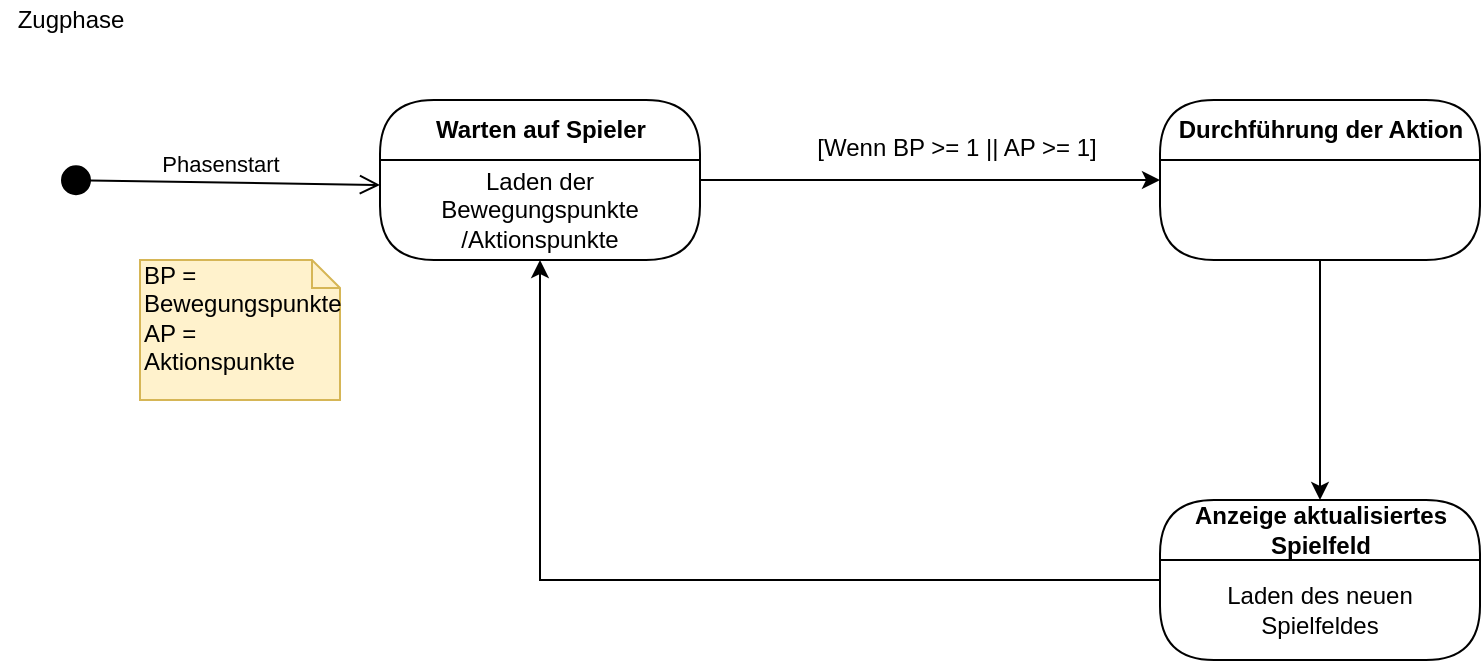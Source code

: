 <mxfile version="12.4.3" pages="1"><diagram id="npUsPVtuxFGXRmbC2sR9" name="Page-1"><mxGraphModel dx="892" dy="629" grid="1" gridSize="10" guides="1" tooltips="1" connect="1" arrows="1" fold="1" page="1" pageScale="1" pageWidth="827" pageHeight="1169" math="0" shadow="0"><root><mxCell id="0"/><mxCell id="1" parent="0"/><mxCell id="UzlE14RNIJYLQCGrVOz0-1" value="Zugphase" style="text;html=1;align=center;verticalAlign=middle;resizable=0;points=[];;autosize=1;" vertex="1" parent="1"><mxGeometry x="10" y="10" width="70" height="20" as="geometry"/></mxCell><mxCell id="UzlE14RNIJYLQCGrVOz0-4" value="Phasenstart" style="html=1;verticalAlign=bottom;startArrow=circle;startFill=1;endArrow=open;startSize=6;endSize=8;entryX=0;entryY=0.25;entryDx=0;entryDy=0;" edge="1" parent="1" target="UzlE14RNIJYLQCGrVOz0-6"><mxGeometry width="80" relative="1" as="geometry"><mxPoint x="40" y="100" as="sourcePoint"/><mxPoint x="120" y="100" as="targetPoint"/></mxGeometry></mxCell><mxCell id="UzlE14RNIJYLQCGrVOz0-11" style="edgeStyle=orthogonalEdgeStyle;rounded=0;orthogonalLoop=1;jettySize=auto;html=1;entryX=0;entryY=0.5;entryDx=0;entryDy=0;" edge="1" parent="1" source="UzlE14RNIJYLQCGrVOz0-5" target="UzlE14RNIJYLQCGrVOz0-9"><mxGeometry relative="1" as="geometry"/></mxCell><mxCell id="UzlE14RNIJYLQCGrVOz0-5" value="Warten auf Spieler" style="swimlane;html=1;fontStyle=1;align=center;verticalAlign=middle;childLayout=stackLayout;horizontal=1;startSize=30;horizontalStack=0;resizeParent=0;resizeLast=1;container=0;collapsible=0;rounded=1;arcSize=30;swimlaneFillColor=#FFFFFF;" vertex="1" parent="1"><mxGeometry x="200" y="60" width="160" height="80" as="geometry"/></mxCell><mxCell id="UzlE14RNIJYLQCGrVOz0-6" value="Laden der Bewegungspunkte /Aktionspunkte" style="text;html=1;align=center;verticalAlign=middle;spacingLeft=4;spacingRight=4;whiteSpace=wrap;overflow=hidden;rotatable=0;rounded=1;" vertex="1" parent="UzlE14RNIJYLQCGrVOz0-5"><mxGeometry y="30" width="160" height="50" as="geometry"/></mxCell><mxCell id="UzlE14RNIJYLQCGrVOz0-16" style="edgeStyle=orthogonalEdgeStyle;rounded=0;orthogonalLoop=1;jettySize=auto;html=1;" edge="1" parent="1" source="UzlE14RNIJYLQCGrVOz0-9" target="UzlE14RNIJYLQCGrVOz0-14"><mxGeometry relative="1" as="geometry"/></mxCell><mxCell id="UzlE14RNIJYLQCGrVOz0-9" value="Durchführung der Aktion" style="swimlane;html=1;fontStyle=1;align=center;verticalAlign=middle;childLayout=stackLayout;horizontal=1;startSize=30;horizontalStack=0;resizeParent=0;resizeLast=1;container=0;collapsible=0;rounded=1;arcSize=30;swimlaneFillColor=#FFFFFF;" vertex="1" parent="1"><mxGeometry x="590" y="60" width="160" height="80" as="geometry"/></mxCell><mxCell id="UzlE14RNIJYLQCGrVOz0-12" value="[Wenn BP &amp;gt;= 1 || AP &amp;gt;= 1]" style="text;html=1;align=center;verticalAlign=middle;resizable=0;points=[];;autosize=1;" vertex="1" parent="1"><mxGeometry x="408" y="74" width="160" height="20" as="geometry"/></mxCell><mxCell id="UzlE14RNIJYLQCGrVOz0-17" style="edgeStyle=orthogonalEdgeStyle;rounded=0;orthogonalLoop=1;jettySize=auto;html=1;entryX=0.5;entryY=1;entryDx=0;entryDy=0;" edge="1" parent="1" source="UzlE14RNIJYLQCGrVOz0-14" target="UzlE14RNIJYLQCGrVOz0-6"><mxGeometry relative="1" as="geometry"/></mxCell><mxCell id="UzlE14RNIJYLQCGrVOz0-14" value="&lt;div&gt;Anzeige aktualisiertes &lt;br&gt;&lt;/div&gt;&lt;div&gt;Spielfeld&lt;/div&gt;" style="swimlane;html=1;fontStyle=1;align=center;verticalAlign=middle;childLayout=stackLayout;horizontal=1;startSize=30;horizontalStack=0;resizeParent=0;resizeLast=1;container=0;collapsible=0;rounded=1;arcSize=30;swimlaneFillColor=#FFFFFF;" vertex="1" parent="1"><mxGeometry x="590" y="260" width="160" height="80" as="geometry"/></mxCell><mxCell id="UzlE14RNIJYLQCGrVOz0-15" value="Laden des neuen Spielfeldes " style="text;html=1;align=center;verticalAlign=middle;spacingLeft=4;spacingRight=4;whiteSpace=wrap;overflow=hidden;rotatable=0;rounded=1;" vertex="1" parent="UzlE14RNIJYLQCGrVOz0-14"><mxGeometry y="30" width="160" height="50" as="geometry"/></mxCell><mxCell id="UzlE14RNIJYLQCGrVOz0-19" value="&lt;div&gt;BP = Bewegungspunkte &lt;br&gt;&lt;/div&gt;&lt;div&gt;AP = Aktionspunkte&lt;br&gt;&lt;/div&gt;" style="shape=note;whiteSpace=wrap;html=1;size=14;verticalAlign=top;align=left;spacingTop=-6;rounded=1;strokeColor=#d6b656;fillColor=#fff2cc;" vertex="1" parent="1"><mxGeometry x="80" y="140" width="100" height="70" as="geometry"/></mxCell></root></mxGraphModel></diagram></mxfile>